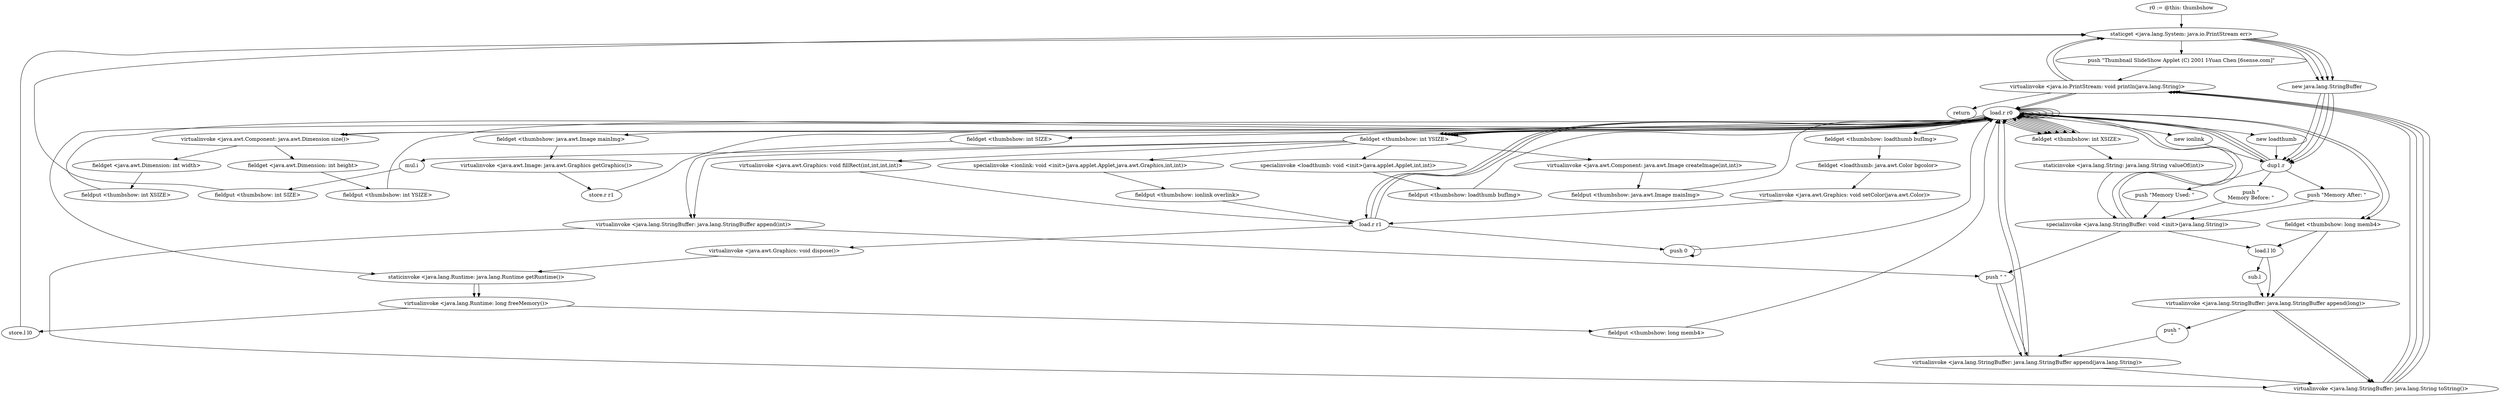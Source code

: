digraph "" {
    "r0 := @this: thumbshow"
    "staticget <java.lang.System: java.io.PrintStream err>"
    "r0 := @this: thumbshow"->"staticget <java.lang.System: java.io.PrintStream err>";
    "push \"Thumbnail SlideShow Applet (C) 2001 I-Yuan Chen [6sense.com]\""
    "staticget <java.lang.System: java.io.PrintStream err>"->"push \"Thumbnail SlideShow Applet (C) 2001 I-Yuan Chen [6sense.com]\"";
    "virtualinvoke <java.io.PrintStream: void println(java.lang.String)>"
    "push \"Thumbnail SlideShow Applet (C) 2001 I-Yuan Chen [6sense.com]\""->"virtualinvoke <java.io.PrintStream: void println(java.lang.String)>";
    "load.r r0"
    "virtualinvoke <java.io.PrintStream: void println(java.lang.String)>"->"load.r r0";
    "staticinvoke <java.lang.Runtime: java.lang.Runtime getRuntime()>"
    "load.r r0"->"staticinvoke <java.lang.Runtime: java.lang.Runtime getRuntime()>";
    "virtualinvoke <java.lang.Runtime: long freeMemory()>"
    "staticinvoke <java.lang.Runtime: java.lang.Runtime getRuntime()>"->"virtualinvoke <java.lang.Runtime: long freeMemory()>";
    "fieldput <thumbshow: long memb4>"
    "virtualinvoke <java.lang.Runtime: long freeMemory()>"->"fieldput <thumbshow: long memb4>";
    "fieldput <thumbshow: long memb4>"->"load.r r0";
    "load.r r0"->"load.r r0";
    "virtualinvoke <java.awt.Component: java.awt.Dimension size()>"
    "load.r r0"->"virtualinvoke <java.awt.Component: java.awt.Dimension size()>";
    "fieldget <java.awt.Dimension: int width>"
    "virtualinvoke <java.awt.Component: java.awt.Dimension size()>"->"fieldget <java.awt.Dimension: int width>";
    "fieldput <thumbshow: int XSIZE>"
    "fieldget <java.awt.Dimension: int width>"->"fieldput <thumbshow: int XSIZE>";
    "fieldput <thumbshow: int XSIZE>"->"load.r r0";
    "load.r r0"->"load.r r0";
    "load.r r0"->"virtualinvoke <java.awt.Component: java.awt.Dimension size()>";
    "fieldget <java.awt.Dimension: int height>"
    "virtualinvoke <java.awt.Component: java.awt.Dimension size()>"->"fieldget <java.awt.Dimension: int height>";
    "fieldput <thumbshow: int YSIZE>"
    "fieldget <java.awt.Dimension: int height>"->"fieldput <thumbshow: int YSIZE>";
    "fieldput <thumbshow: int YSIZE>"->"load.r r0";
    "load.r r0"->"load.r r0";
    "fieldget <thumbshow: int XSIZE>"
    "load.r r0"->"fieldget <thumbshow: int XSIZE>";
    "fieldget <thumbshow: int XSIZE>"->"load.r r0";
    "fieldget <thumbshow: int YSIZE>"
    "load.r r0"->"fieldget <thumbshow: int YSIZE>";
    "mul.i"
    "fieldget <thumbshow: int YSIZE>"->"mul.i";
    "fieldput <thumbshow: int SIZE>"
    "mul.i"->"fieldput <thumbshow: int SIZE>";
    "fieldput <thumbshow: int SIZE>"->"staticget <java.lang.System: java.io.PrintStream err>";
    "new java.lang.StringBuffer"
    "staticget <java.lang.System: java.io.PrintStream err>"->"new java.lang.StringBuffer";
    "dup1.r"
    "new java.lang.StringBuffer"->"dup1.r";
    "dup1.r"->"load.r r0";
    "load.r r0"->"fieldget <thumbshow: int XSIZE>";
    "staticinvoke <java.lang.String: java.lang.String valueOf(int)>"
    "fieldget <thumbshow: int XSIZE>"->"staticinvoke <java.lang.String: java.lang.String valueOf(int)>";
    "specialinvoke <java.lang.StringBuffer: void <init>(java.lang.String)>"
    "staticinvoke <java.lang.String: java.lang.String valueOf(int)>"->"specialinvoke <java.lang.StringBuffer: void <init>(java.lang.String)>";
    "push \" \""
    "specialinvoke <java.lang.StringBuffer: void <init>(java.lang.String)>"->"push \" \"";
    "virtualinvoke <java.lang.StringBuffer: java.lang.StringBuffer append(java.lang.String)>"
    "push \" \""->"virtualinvoke <java.lang.StringBuffer: java.lang.StringBuffer append(java.lang.String)>";
    "virtualinvoke <java.lang.StringBuffer: java.lang.StringBuffer append(java.lang.String)>"->"load.r r0";
    "load.r r0"->"fieldget <thumbshow: int YSIZE>";
    "virtualinvoke <java.lang.StringBuffer: java.lang.StringBuffer append(int)>"
    "fieldget <thumbshow: int YSIZE>"->"virtualinvoke <java.lang.StringBuffer: java.lang.StringBuffer append(int)>";
    "virtualinvoke <java.lang.StringBuffer: java.lang.StringBuffer append(int)>"->"push \" \"";
    "push \" \""->"virtualinvoke <java.lang.StringBuffer: java.lang.StringBuffer append(java.lang.String)>";
    "virtualinvoke <java.lang.StringBuffer: java.lang.StringBuffer append(java.lang.String)>"->"load.r r0";
    "fieldget <thumbshow: int SIZE>"
    "load.r r0"->"fieldget <thumbshow: int SIZE>";
    "fieldget <thumbshow: int SIZE>"->"virtualinvoke <java.lang.StringBuffer: java.lang.StringBuffer append(int)>";
    "virtualinvoke <java.lang.StringBuffer: java.lang.String toString()>"
    "virtualinvoke <java.lang.StringBuffer: java.lang.StringBuffer append(int)>"->"virtualinvoke <java.lang.StringBuffer: java.lang.String toString()>";
    "virtualinvoke <java.lang.StringBuffer: java.lang.String toString()>"->"virtualinvoke <java.io.PrintStream: void println(java.lang.String)>";
    "virtualinvoke <java.io.PrintStream: void println(java.lang.String)>"->"load.r r0";
    "load.r r0"->"load.r r0";
    "load.r r0"->"load.r r0";
    "load.r r0"->"fieldget <thumbshow: int XSIZE>";
    "fieldget <thumbshow: int XSIZE>"->"load.r r0";
    "load.r r0"->"fieldget <thumbshow: int YSIZE>";
    "virtualinvoke <java.awt.Component: java.awt.Image createImage(int,int)>"
    "fieldget <thumbshow: int YSIZE>"->"virtualinvoke <java.awt.Component: java.awt.Image createImage(int,int)>";
    "fieldput <thumbshow: java.awt.Image mainImg>"
    "virtualinvoke <java.awt.Component: java.awt.Image createImage(int,int)>"->"fieldput <thumbshow: java.awt.Image mainImg>";
    "fieldput <thumbshow: java.awt.Image mainImg>"->"load.r r0";
    "fieldget <thumbshow: java.awt.Image mainImg>"
    "load.r r0"->"fieldget <thumbshow: java.awt.Image mainImg>";
    "virtualinvoke <java.awt.Image: java.awt.Graphics getGraphics()>"
    "fieldget <thumbshow: java.awt.Image mainImg>"->"virtualinvoke <java.awt.Image: java.awt.Graphics getGraphics()>";
    "store.r r1"
    "virtualinvoke <java.awt.Image: java.awt.Graphics getGraphics()>"->"store.r r1";
    "store.r r1"->"load.r r0";
    "new loadthumb"
    "load.r r0"->"new loadthumb";
    "new loadthumb"->"dup1.r";
    "dup1.r"->"load.r r0";
    "load.r r0"->"load.r r0";
    "load.r r0"->"fieldget <thumbshow: int XSIZE>";
    "fieldget <thumbshow: int XSIZE>"->"load.r r0";
    "load.r r0"->"fieldget <thumbshow: int YSIZE>";
    "specialinvoke <loadthumb: void <init>(java.applet.Applet,int,int)>"
    "fieldget <thumbshow: int YSIZE>"->"specialinvoke <loadthumb: void <init>(java.applet.Applet,int,int)>";
    "fieldput <thumbshow: loadthumb bufImg>"
    "specialinvoke <loadthumb: void <init>(java.applet.Applet,int,int)>"->"fieldput <thumbshow: loadthumb bufImg>";
    "fieldput <thumbshow: loadthumb bufImg>"->"load.r r0";
    "new ionlink"
    "load.r r0"->"new ionlink";
    "new ionlink"->"dup1.r";
    "dup1.r"->"load.r r0";
    "load.r r1"
    "load.r r0"->"load.r r1";
    "load.r r1"->"load.r r0";
    "load.r r0"->"fieldget <thumbshow: int XSIZE>";
    "fieldget <thumbshow: int XSIZE>"->"load.r r0";
    "load.r r0"->"fieldget <thumbshow: int YSIZE>";
    "specialinvoke <ionlink: void <init>(java.applet.Applet,java.awt.Graphics,int,int)>"
    "fieldget <thumbshow: int YSIZE>"->"specialinvoke <ionlink: void <init>(java.applet.Applet,java.awt.Graphics,int,int)>";
    "fieldput <thumbshow: ionlink overlink>"
    "specialinvoke <ionlink: void <init>(java.applet.Applet,java.awt.Graphics,int,int)>"->"fieldput <thumbshow: ionlink overlink>";
    "fieldput <thumbshow: ionlink overlink>"->"load.r r1";
    "load.r r1"->"load.r r0";
    "fieldget <thumbshow: loadthumb bufImg>"
    "load.r r0"->"fieldget <thumbshow: loadthumb bufImg>";
    "fieldget <loadthumb: java.awt.Color bgcolor>"
    "fieldget <thumbshow: loadthumb bufImg>"->"fieldget <loadthumb: java.awt.Color bgcolor>";
    "virtualinvoke <java.awt.Graphics: void setColor(java.awt.Color)>"
    "fieldget <loadthumb: java.awt.Color bgcolor>"->"virtualinvoke <java.awt.Graphics: void setColor(java.awt.Color)>";
    "virtualinvoke <java.awt.Graphics: void setColor(java.awt.Color)>"->"load.r r1";
    "push 0"
    "load.r r1"->"push 0";
    "push 0"->"push 0";
    "push 0"->"load.r r0";
    "load.r r0"->"fieldget <thumbshow: int XSIZE>";
    "fieldget <thumbshow: int XSIZE>"->"load.r r0";
    "load.r r0"->"fieldget <thumbshow: int YSIZE>";
    "virtualinvoke <java.awt.Graphics: void fillRect(int,int,int,int)>"
    "fieldget <thumbshow: int YSIZE>"->"virtualinvoke <java.awt.Graphics: void fillRect(int,int,int,int)>";
    "virtualinvoke <java.awt.Graphics: void fillRect(int,int,int,int)>"->"load.r r1";
    "virtualinvoke <java.awt.Graphics: void dispose()>"
    "load.r r1"->"virtualinvoke <java.awt.Graphics: void dispose()>";
    "virtualinvoke <java.awt.Graphics: void dispose()>"->"staticinvoke <java.lang.Runtime: java.lang.Runtime getRuntime()>";
    "staticinvoke <java.lang.Runtime: java.lang.Runtime getRuntime()>"->"virtualinvoke <java.lang.Runtime: long freeMemory()>";
    "store.l l0"
    "virtualinvoke <java.lang.Runtime: long freeMemory()>"->"store.l l0";
    "store.l l0"->"staticget <java.lang.System: java.io.PrintStream err>";
    "staticget <java.lang.System: java.io.PrintStream err>"->"new java.lang.StringBuffer";
    "new java.lang.StringBuffer"->"dup1.r";
    "push \"\nMemory Before: \""
    "dup1.r"->"push \"\nMemory Before: \"";
    "push \"\nMemory Before: \""->"specialinvoke <java.lang.StringBuffer: void <init>(java.lang.String)>";
    "specialinvoke <java.lang.StringBuffer: void <init>(java.lang.String)>"->"load.r r0";
    "fieldget <thumbshow: long memb4>"
    "load.r r0"->"fieldget <thumbshow: long memb4>";
    "virtualinvoke <java.lang.StringBuffer: java.lang.StringBuffer append(long)>"
    "fieldget <thumbshow: long memb4>"->"virtualinvoke <java.lang.StringBuffer: java.lang.StringBuffer append(long)>";
    "virtualinvoke <java.lang.StringBuffer: java.lang.StringBuffer append(long)>"->"virtualinvoke <java.lang.StringBuffer: java.lang.String toString()>";
    "virtualinvoke <java.lang.StringBuffer: java.lang.String toString()>"->"virtualinvoke <java.io.PrintStream: void println(java.lang.String)>";
    "virtualinvoke <java.io.PrintStream: void println(java.lang.String)>"->"staticget <java.lang.System: java.io.PrintStream err>";
    "staticget <java.lang.System: java.io.PrintStream err>"->"new java.lang.StringBuffer";
    "new java.lang.StringBuffer"->"dup1.r";
    "push \"Memory After: \""
    "dup1.r"->"push \"Memory After: \"";
    "push \"Memory After: \""->"specialinvoke <java.lang.StringBuffer: void <init>(java.lang.String)>";
    "load.l l0"
    "specialinvoke <java.lang.StringBuffer: void <init>(java.lang.String)>"->"load.l l0";
    "load.l l0"->"virtualinvoke <java.lang.StringBuffer: java.lang.StringBuffer append(long)>";
    "virtualinvoke <java.lang.StringBuffer: java.lang.StringBuffer append(long)>"->"virtualinvoke <java.lang.StringBuffer: java.lang.String toString()>";
    "virtualinvoke <java.lang.StringBuffer: java.lang.String toString()>"->"virtualinvoke <java.io.PrintStream: void println(java.lang.String)>";
    "virtualinvoke <java.io.PrintStream: void println(java.lang.String)>"->"staticget <java.lang.System: java.io.PrintStream err>";
    "staticget <java.lang.System: java.io.PrintStream err>"->"new java.lang.StringBuffer";
    "new java.lang.StringBuffer"->"dup1.r";
    "push \"Memory Used: \""
    "dup1.r"->"push \"Memory Used: \"";
    "push \"Memory Used: \""->"specialinvoke <java.lang.StringBuffer: void <init>(java.lang.String)>";
    "specialinvoke <java.lang.StringBuffer: void <init>(java.lang.String)>"->"load.r r0";
    "load.r r0"->"fieldget <thumbshow: long memb4>";
    "fieldget <thumbshow: long memb4>"->"load.l l0";
    "sub.l"
    "load.l l0"->"sub.l";
    "sub.l"->"virtualinvoke <java.lang.StringBuffer: java.lang.StringBuffer append(long)>";
    "push \"\n\""
    "virtualinvoke <java.lang.StringBuffer: java.lang.StringBuffer append(long)>"->"push \"\n\"";
    "push \"\n\""->"virtualinvoke <java.lang.StringBuffer: java.lang.StringBuffer append(java.lang.String)>";
    "virtualinvoke <java.lang.StringBuffer: java.lang.StringBuffer append(java.lang.String)>"->"virtualinvoke <java.lang.StringBuffer: java.lang.String toString()>";
    "virtualinvoke <java.lang.StringBuffer: java.lang.String toString()>"->"virtualinvoke <java.io.PrintStream: void println(java.lang.String)>";
    "return"
    "virtualinvoke <java.io.PrintStream: void println(java.lang.String)>"->"return";
}
